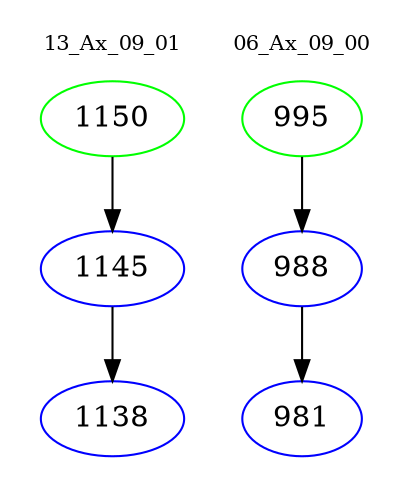 digraph{
subgraph cluster_0 {
color = white
label = "13_Ax_09_01";
fontsize=10;
T0_1150 [label="1150", color="green"]
T0_1150 -> T0_1145 [color="black"]
T0_1145 [label="1145", color="blue"]
T0_1145 -> T0_1138 [color="black"]
T0_1138 [label="1138", color="blue"]
}
subgraph cluster_1 {
color = white
label = "06_Ax_09_00";
fontsize=10;
T1_995 [label="995", color="green"]
T1_995 -> T1_988 [color="black"]
T1_988 [label="988", color="blue"]
T1_988 -> T1_981 [color="black"]
T1_981 [label="981", color="blue"]
}
}
